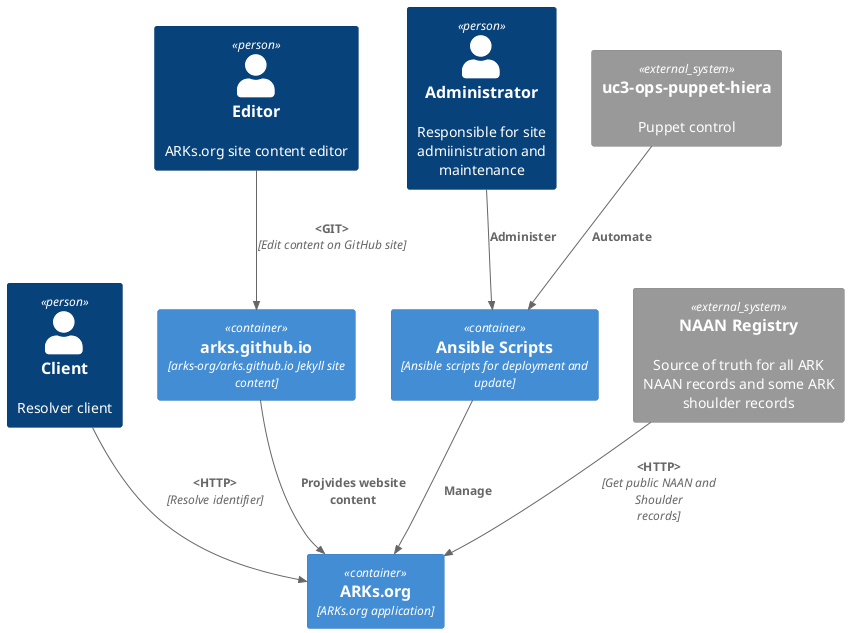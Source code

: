 @startuml
!include <C4/C4_Container>

Person(client, "Client", "Resolver client")
Person(editor, "Editor", "ARKs.org site content editor")
Person(admin, "Administrator", "Responsible for site admiinistration and maintenance")
Container(arksorg, "ARKs.org", "ARKs.org application")
Container(arksite, "arks.github.io", "arks-org/arks.github.io Jekyll site content")
System_Ext(puppet, "uc3-ops-puppet-hiera", "Puppet control")
Container(ansible, "Ansible Scripts", "Ansible scripts for deployment and update")
System_Ext(naans, "NAAN Registry", "Source of truth for all ARK NAAN records and some ARK shoulder records")
Rel(arksite, arksorg, "Projvides website content")
Rel(client, arksorg, "<HTTP>", "Resolve identifier")
Rel(editor, arksite, "<GIT>", "Edit content on GitHub site")
Rel(admin, ansible, "Administer")
Rel(puppet, ansible, "Automate")
Rel(ansible, arksorg, "Manage")
Rel(naans, arksorg, "<HTTP>", "Get public NAAN and Shoulder records")
@enduml